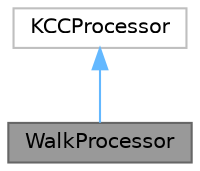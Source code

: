 digraph "WalkProcessor"
{
 // LATEX_PDF_SIZE
  bgcolor="transparent";
  edge [fontname=Helvetica,fontsize=10,labelfontname=Helvetica,labelfontsize=10];
  node [fontname=Helvetica,fontsize=10,shape=box,height=0.2,width=0.4];
  Node1 [id="Node000001",label="WalkProcessor",height=0.2,width=0.4,color="gray40", fillcolor="grey60", style="filled", fontcolor="black",tooltip="Example processor - multiplying kinematic speed based on Sprint property."];
  Node2 -> Node1 [id="edge1_Node000001_Node000002",dir="back",color="steelblue1",style="solid",tooltip=" "];
  Node2 [id="Node000002",label="KCCProcessor",height=0.2,width=0.4,color="grey75", fillcolor="white", style="filled",tooltip=" "];
}
